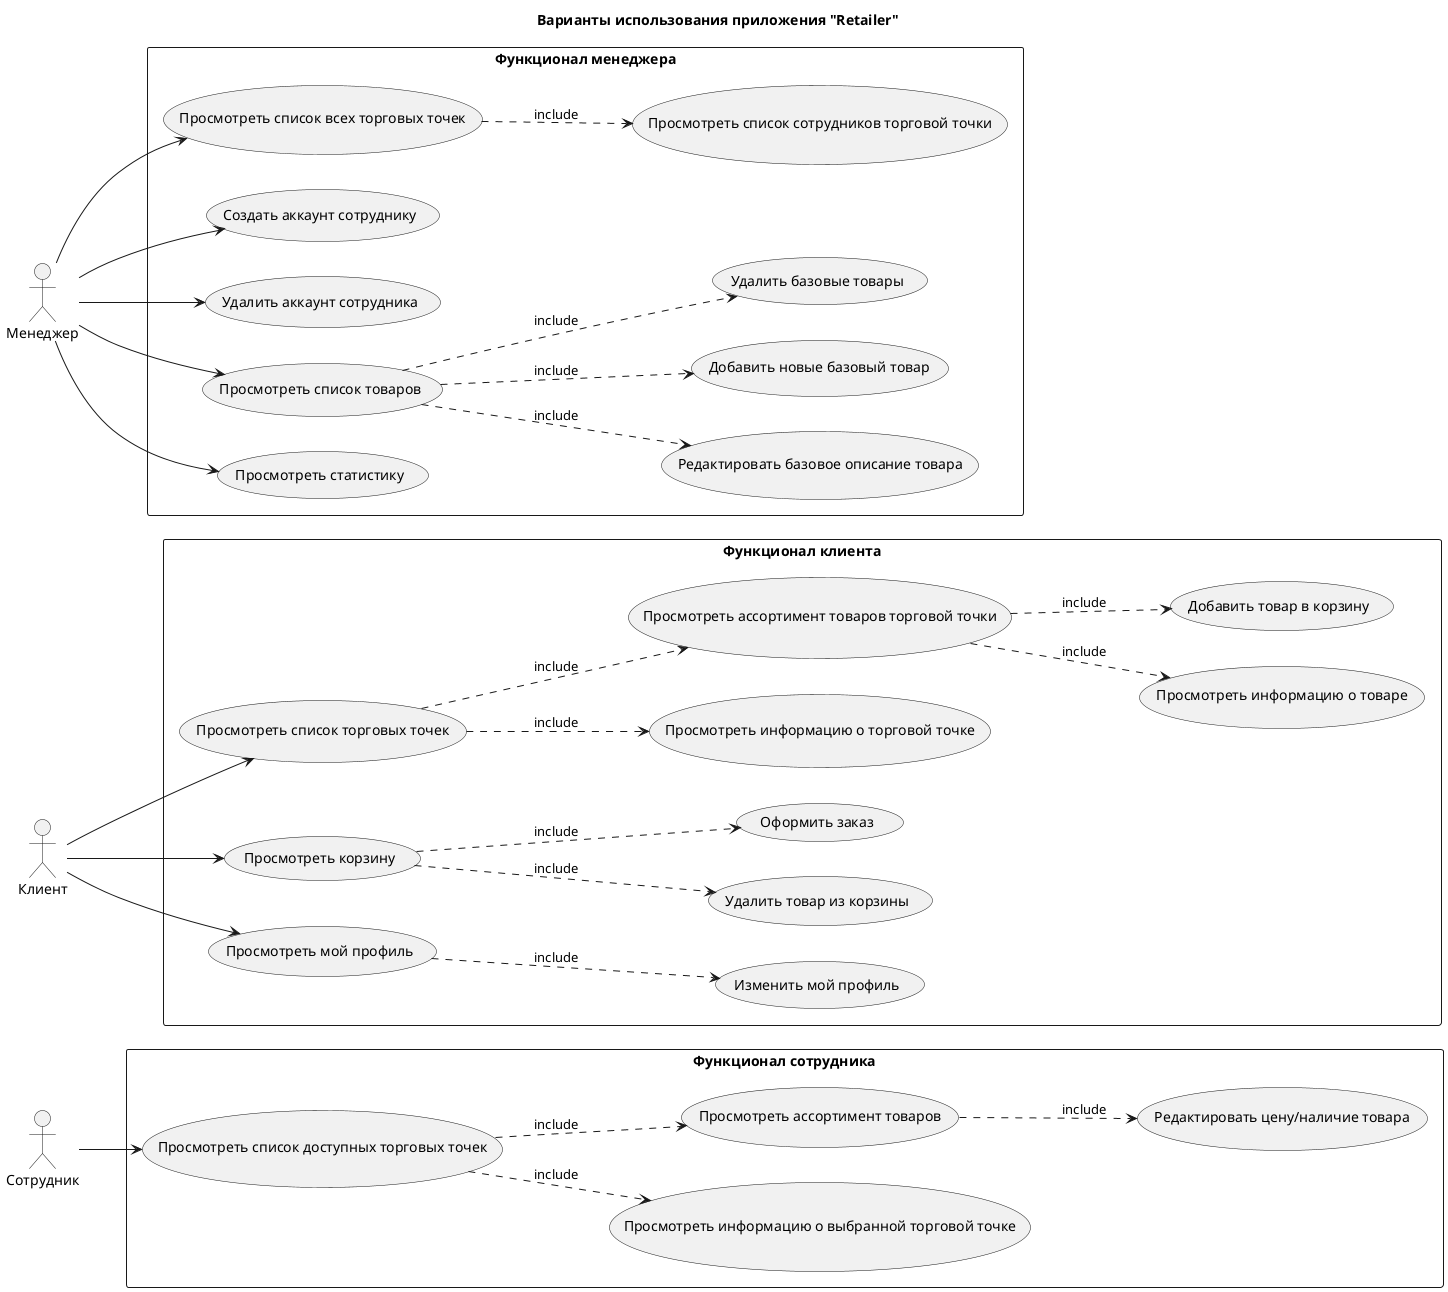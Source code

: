 @startuml "Retailer"

title Варианты использования приложения "Retailer"

left to right direction

actor :Сотрудник: as Staff
actor :Клиент: as Cli
actor :Менеджер: as Admin


rectangle "Функционал клиента" {
    usecase "Просмотреть список торговых точек" as ShopList
    usecase "Просмотреть информацию о торговой точке" as ShopInfo
    usecase "Просмотреть ассортимент товаров торговой точки" as ShopProductsInfo
    usecase "Просмотреть информацию о товаре" as ShopProductInfo
    usecase "Добавить товар в корзину" as AddProductToCart
    usecase "Удалить товар из корзины" as RemoveProductFromCart
    usecase "Просмотреть корзину" as CartInfo
    usecase "Оформить заказ" as ApplyOrder
    usecase "Просмотреть мой профиль" as CheckProfile
    usecase "Изменить мой профиль" as UpdateProfile
}

rectangle "Функционал сотрудника" {
    usecase "Просмотреть список доступных торговых точек" as StaffShopList
    usecase "Просмотреть информацию о выбранной торговой точке" as StaffShopInfo
    usecase "Просмотреть ассортимент товаров" as StaffShopProductsInfo
    usecase "Редактировать цену/наличие товара" as StaffProductEdit
}

rectangle "Функционал менеджера" {
    usecase "Просмотреть список всех торговых точек" as AdminShopList
    usecase "Просмотреть список сотрудников торговой точки" as AdminStaffList
    usecase "Создать аккаунт сотруднику" as AdminStaffCreate
    usecase "Удалить аккаунт сотрудника" as AdminStaffRemove
    usecase "Просмотреть список товаров" as AdminProductList
    usecase "Редактировать базовое описание товара" as AdminEditProduct
    usecase "Добавить новые базовый товар" as AdminAddProduct
    usecase "Удалить базовые товары" as AdminRemoveProduct
    usecase "Просмотреть статистику" as AdminGetStat
}


Admin --> AdminShopList
AdminShopList ..> AdminStaffList : include

Admin --> AdminStaffCreate
Admin --> AdminStaffRemove

Admin --> AdminProductList
AdminProductList ..> AdminAddProduct : include
AdminProductList ..> AdminEditProduct : include
AdminProductList ..> AdminRemoveProduct : include

Admin --> AdminGetStat


Staff --> StaffShopList
StaffShopList ..> StaffShopInfo : include
StaffShopList ..> StaffShopProductsInfo : include

StaffShopProductsInfo ..> StaffProductEdit : include


Cli --> ShopList
ShopList ..> ShopInfo : include
ShopList ..> ShopProductsInfo : include
ShopProductsInfo ..> ShopProductInfo : include
ShopProductsInfo ..> AddProductToCart : include

Cli --> CartInfo
CartInfo ..> RemoveProductFromCart : include
CartInfo ..> ApplyOrder : include

Cli --> CheckProfile
CheckProfile ..> UpdateProfile : include


@enduml
